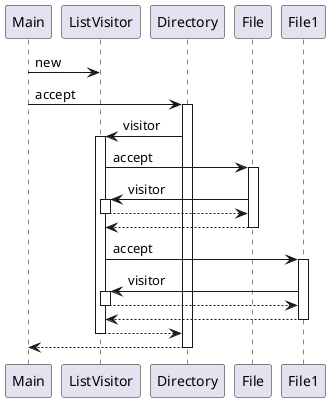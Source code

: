 @startuml

Main ->ListVisitor:new
Main ->Directory:accept
activate Directory
Directory ->ListVisitor:visitor
activate ListVisitor

ListVisitor ->File:accept
activate File
File ->ListVisitor:visitor
activate ListVisitor
ListVisitor -->File
deactivate ListVisitor
File -->ListVisitor
deactivate File

ListVisitor ->File1:accept
activate File1
File1 ->ListVisitor:visitor
activate ListVisitor
ListVisitor -->File1
deactivate ListVisitor
File1 -->ListVisitor
deactivate File1

ListVisitor-->Directory
deactivate ListVisitor
Directory -->Main
deactivate Directory


'Alice -> Bob: Authentication Request
'Bob --> Alice: Authentication Response
'
'Alice -> Bob: Another authentication Request
'Alice <-- Bob: another authentication Response
@enduml